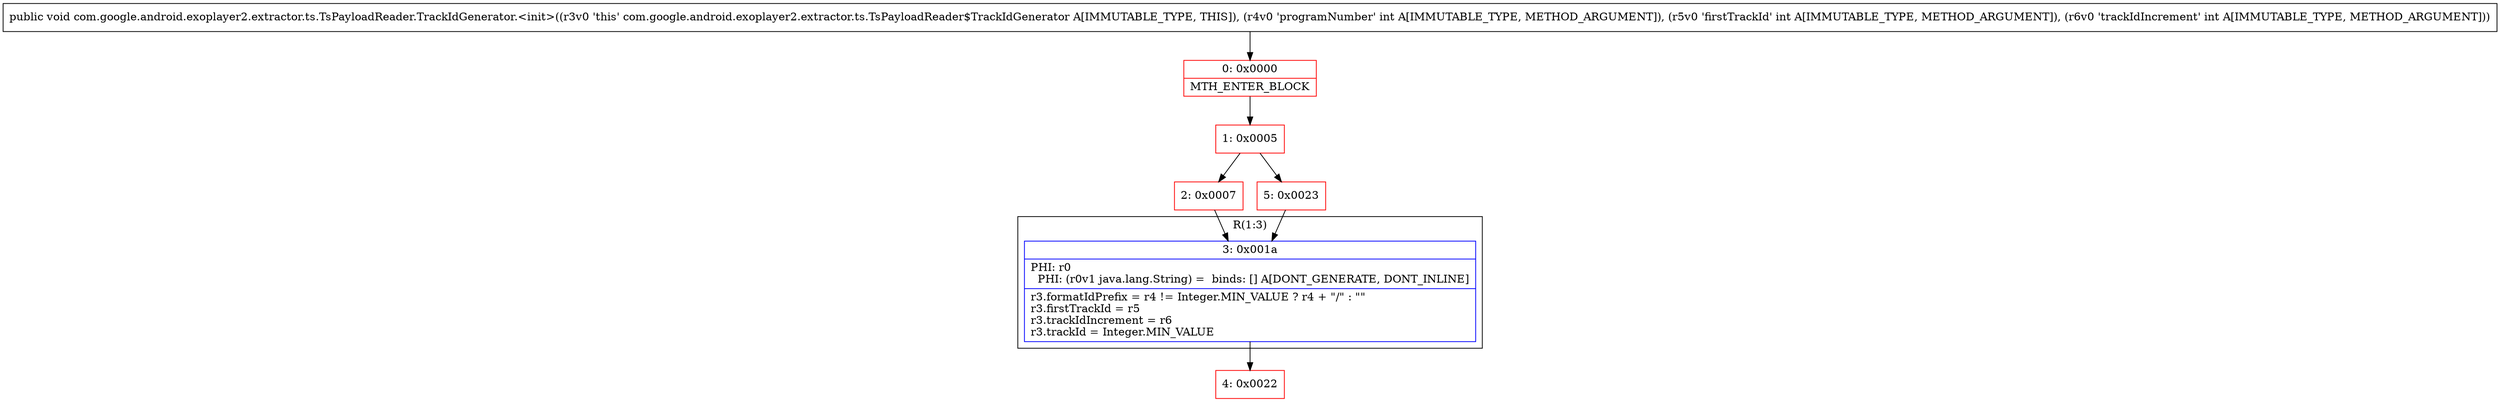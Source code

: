 digraph "CFG forcom.google.android.exoplayer2.extractor.ts.TsPayloadReader.TrackIdGenerator.\<init\>(III)V" {
subgraph cluster_Region_86341027 {
label = "R(1:3)";
node [shape=record,color=blue];
Node_3 [shape=record,label="{3\:\ 0x001a|PHI: r0 \l  PHI: (r0v1 java.lang.String) =  binds: [] A[DONT_GENERATE, DONT_INLINE]\l|r3.formatIdPrefix = r4 != Integer.MIN_VALUE ? r4 + \"\/\" : \"\"\lr3.firstTrackId = r5\lr3.trackIdIncrement = r6\lr3.trackId = Integer.MIN_VALUE\l}"];
}
Node_0 [shape=record,color=red,label="{0\:\ 0x0000|MTH_ENTER_BLOCK\l}"];
Node_1 [shape=record,color=red,label="{1\:\ 0x0005}"];
Node_2 [shape=record,color=red,label="{2\:\ 0x0007}"];
Node_4 [shape=record,color=red,label="{4\:\ 0x0022}"];
Node_5 [shape=record,color=red,label="{5\:\ 0x0023}"];
MethodNode[shape=record,label="{public void com.google.android.exoplayer2.extractor.ts.TsPayloadReader.TrackIdGenerator.\<init\>((r3v0 'this' com.google.android.exoplayer2.extractor.ts.TsPayloadReader$TrackIdGenerator A[IMMUTABLE_TYPE, THIS]), (r4v0 'programNumber' int A[IMMUTABLE_TYPE, METHOD_ARGUMENT]), (r5v0 'firstTrackId' int A[IMMUTABLE_TYPE, METHOD_ARGUMENT]), (r6v0 'trackIdIncrement' int A[IMMUTABLE_TYPE, METHOD_ARGUMENT])) }"];
MethodNode -> Node_0;
Node_3 -> Node_4;
Node_0 -> Node_1;
Node_1 -> Node_2;
Node_1 -> Node_5;
Node_2 -> Node_3;
Node_5 -> Node_3;
}

